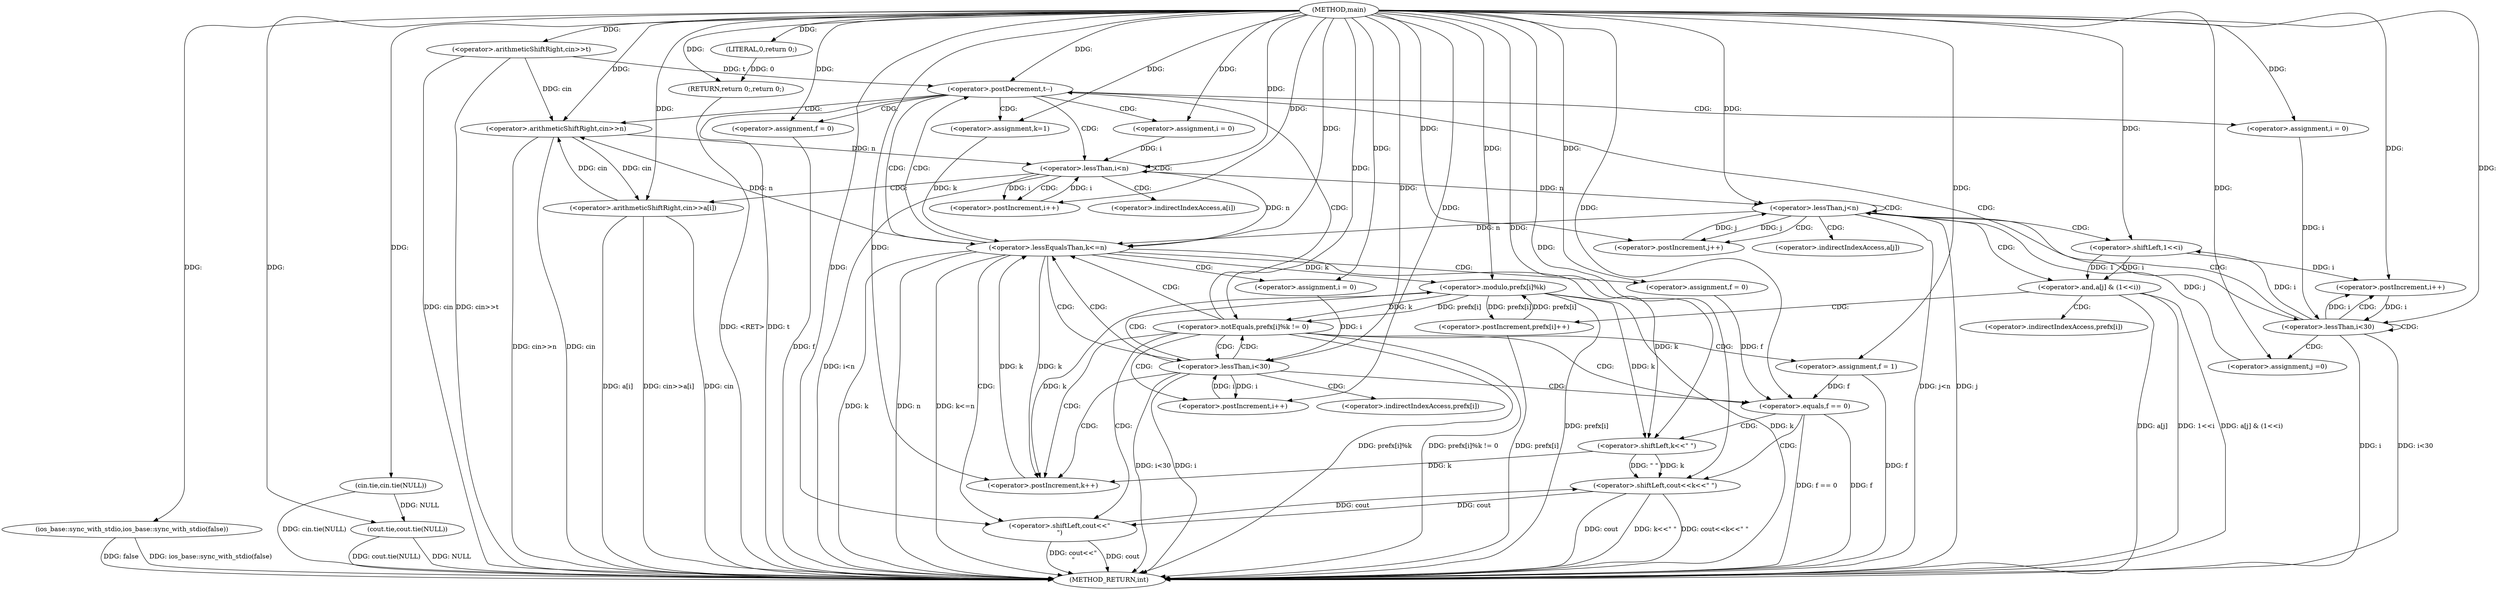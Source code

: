 digraph "main" {  
"1000116" [label = "(METHOD,main)" ]
"1000243" [label = "(METHOD_RETURN,int)" ]
"1000118" [label = "(ios_base::sync_with_stdio,ios_base::sync_with_stdio(false))" ]
"1000120" [label = "(cin.tie,cin.tie(NULL))" ]
"1000122" [label = "(cout.tie,cout.tie(NULL))" ]
"1000125" [label = "(<operator>.arithmeticShiftRight,cin>>t)" ]
"1000241" [label = "(RETURN,return 0;,return 0;)" ]
"1000129" [label = "(<operator>.postDecrement,t--)" ]
"1000242" [label = "(LITERAL,0,return 0;)" ]
"1000133" [label = "(<operator>.arithmeticShiftRight,cin>>n)" ]
"1000188" [label = "(<operator>.assignment,f = 0)" ]
"1000238" [label = "(<operator>.shiftLeft,cout<<\"\n\")" ]
"1000140" [label = "(<operator>.assignment,i = 0)" ]
"1000143" [label = "(<operator>.lessThan,i<n)" ]
"1000146" [label = "(<operator>.postIncrement,i++)" ]
"1000156" [label = "(<operator>.assignment,i = 0)" ]
"1000159" [label = "(<operator>.lessThan,i<30)" ]
"1000162" [label = "(<operator>.postIncrement,i++)" ]
"1000193" [label = "(<operator>.assignment,k=1)" ]
"1000196" [label = "(<operator>.lessEqualsThan,k<=n)" ]
"1000199" [label = "(<operator>.postIncrement,k++)" ]
"1000149" [label = "(<operator>.arithmeticShiftRight,cin>>a[i])" ]
"1000202" [label = "(<operator>.assignment,f = 0)" ]
"1000167" [label = "(<operator>.assignment,j =0)" ]
"1000170" [label = "(<operator>.lessThan,j<n)" ]
"1000173" [label = "(<operator>.postIncrement,j++)" ]
"1000207" [label = "(<operator>.assignment,i = 0)" ]
"1000210" [label = "(<operator>.lessThan,i<30)" ]
"1000213" [label = "(<operator>.postIncrement,i++)" ]
"1000230" [label = "(<operator>.equals,f == 0)" ]
"1000233" [label = "(<operator>.shiftLeft,cout<<k<<\" \")" ]
"1000176" [label = "(<operator>.and,a[j] & (1<<i))" ]
"1000183" [label = "(<operator>.postIncrement,prefx[i]++)" ]
"1000217" [label = "(<operator>.notEquals,prefx[i]%k != 0)" ]
"1000235" [label = "(<operator>.shiftLeft,k<<\" \")" ]
"1000180" [label = "(<operator>.shiftLeft,1<<i)" ]
"1000225" [label = "(<operator>.assignment,f = 1)" ]
"1000218" [label = "(<operator>.modulo,prefx[i]%k)" ]
"1000151" [label = "(<operator>.indirectIndexAccess,a[i])" ]
"1000177" [label = "(<operator>.indirectIndexAccess,a[j])" ]
"1000184" [label = "(<operator>.indirectIndexAccess,prefx[i])" ]
"1000219" [label = "(<operator>.indirectIndexAccess,prefx[i])" ]
  "1000241" -> "1000243"  [ label = "DDG: <RET>"] 
  "1000118" -> "1000243"  [ label = "DDG: ios_base::sync_with_stdio(false)"] 
  "1000120" -> "1000243"  [ label = "DDG: cin.tie(NULL)"] 
  "1000122" -> "1000243"  [ label = "DDG: NULL"] 
  "1000122" -> "1000243"  [ label = "DDG: cout.tie(NULL)"] 
  "1000125" -> "1000243"  [ label = "DDG: cin"] 
  "1000125" -> "1000243"  [ label = "DDG: cin>>t"] 
  "1000129" -> "1000243"  [ label = "DDG: t"] 
  "1000133" -> "1000243"  [ label = "DDG: cin"] 
  "1000133" -> "1000243"  [ label = "DDG: cin>>n"] 
  "1000143" -> "1000243"  [ label = "DDG: i<n"] 
  "1000159" -> "1000243"  [ label = "DDG: i"] 
  "1000159" -> "1000243"  [ label = "DDG: i<30"] 
  "1000188" -> "1000243"  [ label = "DDG: f"] 
  "1000196" -> "1000243"  [ label = "DDG: k"] 
  "1000196" -> "1000243"  [ label = "DDG: n"] 
  "1000196" -> "1000243"  [ label = "DDG: k<=n"] 
  "1000210" -> "1000243"  [ label = "DDG: i"] 
  "1000210" -> "1000243"  [ label = "DDG: i<30"] 
  "1000218" -> "1000243"  [ label = "DDG: prefx[i]"] 
  "1000218" -> "1000243"  [ label = "DDG: k"] 
  "1000217" -> "1000243"  [ label = "DDG: prefx[i]%k"] 
  "1000217" -> "1000243"  [ label = "DDG: prefx[i]%k != 0"] 
  "1000225" -> "1000243"  [ label = "DDG: f"] 
  "1000238" -> "1000243"  [ label = "DDG: cout"] 
  "1000238" -> "1000243"  [ label = "DDG: cout<<\"\n\""] 
  "1000230" -> "1000243"  [ label = "DDG: f"] 
  "1000230" -> "1000243"  [ label = "DDG: f == 0"] 
  "1000233" -> "1000243"  [ label = "DDG: cout"] 
  "1000233" -> "1000243"  [ label = "DDG: k<<\" \""] 
  "1000233" -> "1000243"  [ label = "DDG: cout<<k<<\" \""] 
  "1000170" -> "1000243"  [ label = "DDG: j"] 
  "1000170" -> "1000243"  [ label = "DDG: j<n"] 
  "1000176" -> "1000243"  [ label = "DDG: a[j]"] 
  "1000176" -> "1000243"  [ label = "DDG: 1<<i"] 
  "1000176" -> "1000243"  [ label = "DDG: a[j] & (1<<i)"] 
  "1000183" -> "1000243"  [ label = "DDG: prefx[i]"] 
  "1000149" -> "1000243"  [ label = "DDG: cin"] 
  "1000149" -> "1000243"  [ label = "DDG: a[i]"] 
  "1000149" -> "1000243"  [ label = "DDG: cin>>a[i]"] 
  "1000118" -> "1000243"  [ label = "DDG: false"] 
  "1000242" -> "1000241"  [ label = "DDG: 0"] 
  "1000116" -> "1000241"  [ label = "DDG: "] 
  "1000116" -> "1000118"  [ label = "DDG: "] 
  "1000116" -> "1000120"  [ label = "DDG: "] 
  "1000120" -> "1000122"  [ label = "DDG: NULL"] 
  "1000116" -> "1000122"  [ label = "DDG: "] 
  "1000116" -> "1000125"  [ label = "DDG: "] 
  "1000116" -> "1000242"  [ label = "DDG: "] 
  "1000125" -> "1000129"  [ label = "DDG: t"] 
  "1000116" -> "1000129"  [ label = "DDG: "] 
  "1000116" -> "1000188"  [ label = "DDG: "] 
  "1000125" -> "1000133"  [ label = "DDG: cin"] 
  "1000149" -> "1000133"  [ label = "DDG: cin"] 
  "1000116" -> "1000133"  [ label = "DDG: "] 
  "1000196" -> "1000133"  [ label = "DDG: n"] 
  "1000116" -> "1000140"  [ label = "DDG: "] 
  "1000116" -> "1000156"  [ label = "DDG: "] 
  "1000116" -> "1000193"  [ label = "DDG: "] 
  "1000233" -> "1000238"  [ label = "DDG: cout"] 
  "1000116" -> "1000238"  [ label = "DDG: "] 
  "1000140" -> "1000143"  [ label = "DDG: i"] 
  "1000146" -> "1000143"  [ label = "DDG: i"] 
  "1000116" -> "1000143"  [ label = "DDG: "] 
  "1000133" -> "1000143"  [ label = "DDG: n"] 
  "1000143" -> "1000146"  [ label = "DDG: i"] 
  "1000116" -> "1000146"  [ label = "DDG: "] 
  "1000156" -> "1000159"  [ label = "DDG: i"] 
  "1000162" -> "1000159"  [ label = "DDG: i"] 
  "1000116" -> "1000159"  [ label = "DDG: "] 
  "1000159" -> "1000162"  [ label = "DDG: i"] 
  "1000180" -> "1000162"  [ label = "DDG: i"] 
  "1000116" -> "1000162"  [ label = "DDG: "] 
  "1000193" -> "1000196"  [ label = "DDG: k"] 
  "1000199" -> "1000196"  [ label = "DDG: k"] 
  "1000116" -> "1000196"  [ label = "DDG: "] 
  "1000143" -> "1000196"  [ label = "DDG: n"] 
  "1000170" -> "1000196"  [ label = "DDG: n"] 
  "1000196" -> "1000199"  [ label = "DDG: k"] 
  "1000218" -> "1000199"  [ label = "DDG: k"] 
  "1000235" -> "1000199"  [ label = "DDG: k"] 
  "1000116" -> "1000199"  [ label = "DDG: "] 
  "1000116" -> "1000202"  [ label = "DDG: "] 
  "1000133" -> "1000149"  [ label = "DDG: cin"] 
  "1000116" -> "1000149"  [ label = "DDG: "] 
  "1000116" -> "1000167"  [ label = "DDG: "] 
  "1000116" -> "1000207"  [ label = "DDG: "] 
  "1000167" -> "1000170"  [ label = "DDG: j"] 
  "1000173" -> "1000170"  [ label = "DDG: j"] 
  "1000116" -> "1000170"  [ label = "DDG: "] 
  "1000143" -> "1000170"  [ label = "DDG: n"] 
  "1000170" -> "1000173"  [ label = "DDG: j"] 
  "1000116" -> "1000173"  [ label = "DDG: "] 
  "1000207" -> "1000210"  [ label = "DDG: i"] 
  "1000213" -> "1000210"  [ label = "DDG: i"] 
  "1000116" -> "1000210"  [ label = "DDG: "] 
  "1000210" -> "1000213"  [ label = "DDG: i"] 
  "1000116" -> "1000213"  [ label = "DDG: "] 
  "1000202" -> "1000230"  [ label = "DDG: f"] 
  "1000225" -> "1000230"  [ label = "DDG: f"] 
  "1000116" -> "1000230"  [ label = "DDG: "] 
  "1000238" -> "1000233"  [ label = "DDG: cout"] 
  "1000116" -> "1000233"  [ label = "DDG: "] 
  "1000235" -> "1000233"  [ label = "DDG: k"] 
  "1000235" -> "1000233"  [ label = "DDG: \" \""] 
  "1000180" -> "1000176"  [ label = "DDG: i"] 
  "1000180" -> "1000176"  [ label = "DDG: 1"] 
  "1000218" -> "1000183"  [ label = "DDG: prefx[i]"] 
  "1000196" -> "1000235"  [ label = "DDG: k"] 
  "1000218" -> "1000235"  [ label = "DDG: k"] 
  "1000116" -> "1000235"  [ label = "DDG: "] 
  "1000116" -> "1000180"  [ label = "DDG: "] 
  "1000159" -> "1000180"  [ label = "DDG: i"] 
  "1000218" -> "1000217"  [ label = "DDG: k"] 
  "1000218" -> "1000217"  [ label = "DDG: prefx[i]"] 
  "1000116" -> "1000217"  [ label = "DDG: "] 
  "1000116" -> "1000225"  [ label = "DDG: "] 
  "1000183" -> "1000218"  [ label = "DDG: prefx[i]"] 
  "1000196" -> "1000218"  [ label = "DDG: k"] 
  "1000116" -> "1000218"  [ label = "DDG: "] 
  "1000129" -> "1000156"  [ label = "CDG: "] 
  "1000129" -> "1000133"  [ label = "CDG: "] 
  "1000129" -> "1000196"  [ label = "CDG: "] 
  "1000129" -> "1000188"  [ label = "CDG: "] 
  "1000129" -> "1000143"  [ label = "CDG: "] 
  "1000129" -> "1000159"  [ label = "CDG: "] 
  "1000129" -> "1000193"  [ label = "CDG: "] 
  "1000129" -> "1000140"  [ label = "CDG: "] 
  "1000143" -> "1000149"  [ label = "CDG: "] 
  "1000143" -> "1000143"  [ label = "CDG: "] 
  "1000143" -> "1000151"  [ label = "CDG: "] 
  "1000143" -> "1000146"  [ label = "CDG: "] 
  "1000159" -> "1000159"  [ label = "CDG: "] 
  "1000159" -> "1000167"  [ label = "CDG: "] 
  "1000159" -> "1000170"  [ label = "CDG: "] 
  "1000159" -> "1000162"  [ label = "CDG: "] 
  "1000196" -> "1000238"  [ label = "CDG: "] 
  "1000196" -> "1000210"  [ label = "CDG: "] 
  "1000196" -> "1000207"  [ label = "CDG: "] 
  "1000196" -> "1000202"  [ label = "CDG: "] 
  "1000196" -> "1000129"  [ label = "CDG: "] 
  "1000170" -> "1000180"  [ label = "CDG: "] 
  "1000170" -> "1000173"  [ label = "CDG: "] 
  "1000170" -> "1000170"  [ label = "CDG: "] 
  "1000170" -> "1000176"  [ label = "CDG: "] 
  "1000170" -> "1000177"  [ label = "CDG: "] 
  "1000210" -> "1000199"  [ label = "CDG: "] 
  "1000210" -> "1000230"  [ label = "CDG: "] 
  "1000210" -> "1000219"  [ label = "CDG: "] 
  "1000210" -> "1000196"  [ label = "CDG: "] 
  "1000210" -> "1000218"  [ label = "CDG: "] 
  "1000210" -> "1000217"  [ label = "CDG: "] 
  "1000230" -> "1000233"  [ label = "CDG: "] 
  "1000230" -> "1000235"  [ label = "CDG: "] 
  "1000176" -> "1000183"  [ label = "CDG: "] 
  "1000176" -> "1000184"  [ label = "CDG: "] 
  "1000217" -> "1000213"  [ label = "CDG: "] 
  "1000217" -> "1000210"  [ label = "CDG: "] 
  "1000217" -> "1000225"  [ label = "CDG: "] 
  "1000217" -> "1000238"  [ label = "CDG: "] 
  "1000217" -> "1000199"  [ label = "CDG: "] 
  "1000217" -> "1000230"  [ label = "CDG: "] 
  "1000217" -> "1000196"  [ label = "CDG: "] 
  "1000217" -> "1000129"  [ label = "CDG: "] 
}
